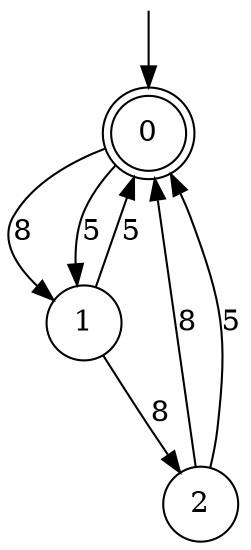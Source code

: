 digraph g {

	s0 [shape="doublecircle" label="0"];
	s1 [shape="circle" label="1"];
	s2 [shape="circle" label="2"];
	s0 -> s1 [label="8"];
	s0 -> s1 [label="5"];
	s1 -> s2 [label="8"];
	s1 -> s0 [label="5"];
	s2 -> s0 [label="8"];
	s2 -> s0 [label="5"];

__start0 [label="" shape="none" width="0" height="0"];
__start0 -> s0;

}
